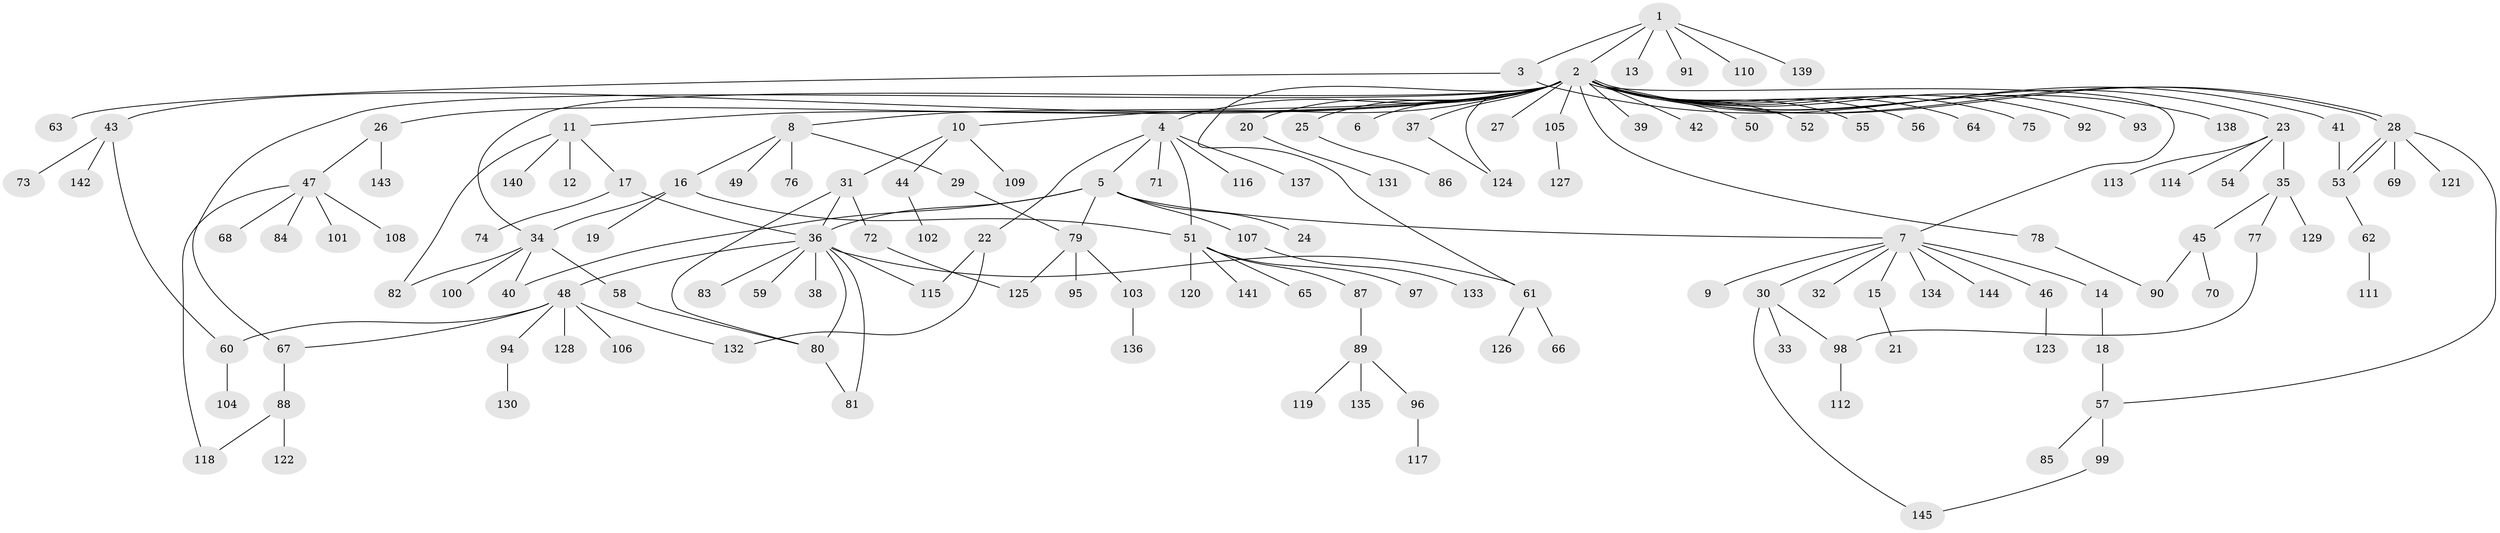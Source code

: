 // coarse degree distribution, {5: 0.044642857142857144, 31: 0.008928571428571428, 2: 0.16964285714285715, 12: 0.008928571428571428, 7: 0.017857142857142856, 1: 0.5803571428571429, 9: 0.008928571428571428, 4: 0.044642857142857144, 3: 0.09821428571428571, 6: 0.008928571428571428, 15: 0.008928571428571428}
// Generated by graph-tools (version 1.1) at 2025/23/03/03/25 07:23:50]
// undirected, 145 vertices, 170 edges
graph export_dot {
graph [start="1"]
  node [color=gray90,style=filled];
  1;
  2;
  3;
  4;
  5;
  6;
  7;
  8;
  9;
  10;
  11;
  12;
  13;
  14;
  15;
  16;
  17;
  18;
  19;
  20;
  21;
  22;
  23;
  24;
  25;
  26;
  27;
  28;
  29;
  30;
  31;
  32;
  33;
  34;
  35;
  36;
  37;
  38;
  39;
  40;
  41;
  42;
  43;
  44;
  45;
  46;
  47;
  48;
  49;
  50;
  51;
  52;
  53;
  54;
  55;
  56;
  57;
  58;
  59;
  60;
  61;
  62;
  63;
  64;
  65;
  66;
  67;
  68;
  69;
  70;
  71;
  72;
  73;
  74;
  75;
  76;
  77;
  78;
  79;
  80;
  81;
  82;
  83;
  84;
  85;
  86;
  87;
  88;
  89;
  90;
  91;
  92;
  93;
  94;
  95;
  96;
  97;
  98;
  99;
  100;
  101;
  102;
  103;
  104;
  105;
  106;
  107;
  108;
  109;
  110;
  111;
  112;
  113;
  114;
  115;
  116;
  117;
  118;
  119;
  120;
  121;
  122;
  123;
  124;
  125;
  126;
  127;
  128;
  129;
  130;
  131;
  132;
  133;
  134;
  135;
  136;
  137;
  138;
  139;
  140;
  141;
  142;
  143;
  144;
  145;
  1 -- 2;
  1 -- 3;
  1 -- 13;
  1 -- 91;
  1 -- 110;
  1 -- 139;
  2 -- 4;
  2 -- 6;
  2 -- 7;
  2 -- 8;
  2 -- 10;
  2 -- 11;
  2 -- 20;
  2 -- 23;
  2 -- 25;
  2 -- 26;
  2 -- 27;
  2 -- 28;
  2 -- 28;
  2 -- 34;
  2 -- 37;
  2 -- 39;
  2 -- 42;
  2 -- 43;
  2 -- 50;
  2 -- 52;
  2 -- 55;
  2 -- 56;
  2 -- 61;
  2 -- 64;
  2 -- 67;
  2 -- 75;
  2 -- 78;
  2 -- 92;
  2 -- 93;
  2 -- 105;
  2 -- 124;
  2 -- 138;
  3 -- 41;
  3 -- 63;
  4 -- 5;
  4 -- 22;
  4 -- 51;
  4 -- 71;
  4 -- 116;
  4 -- 137;
  5 -- 7;
  5 -- 24;
  5 -- 36;
  5 -- 40;
  5 -- 79;
  5 -- 107;
  7 -- 9;
  7 -- 14;
  7 -- 15;
  7 -- 30;
  7 -- 32;
  7 -- 46;
  7 -- 134;
  7 -- 144;
  8 -- 16;
  8 -- 29;
  8 -- 49;
  8 -- 76;
  10 -- 31;
  10 -- 44;
  10 -- 109;
  11 -- 12;
  11 -- 17;
  11 -- 82;
  11 -- 140;
  14 -- 18;
  15 -- 21;
  16 -- 19;
  16 -- 34;
  16 -- 51;
  17 -- 36;
  17 -- 74;
  18 -- 57;
  20 -- 131;
  22 -- 115;
  22 -- 132;
  23 -- 35;
  23 -- 54;
  23 -- 113;
  23 -- 114;
  25 -- 86;
  26 -- 47;
  26 -- 143;
  28 -- 53;
  28 -- 53;
  28 -- 57;
  28 -- 69;
  28 -- 121;
  29 -- 79;
  30 -- 33;
  30 -- 98;
  30 -- 145;
  31 -- 36;
  31 -- 72;
  31 -- 80;
  34 -- 40;
  34 -- 58;
  34 -- 82;
  34 -- 100;
  35 -- 45;
  35 -- 77;
  35 -- 129;
  36 -- 38;
  36 -- 48;
  36 -- 59;
  36 -- 61;
  36 -- 80;
  36 -- 81;
  36 -- 83;
  36 -- 115;
  37 -- 124;
  41 -- 53;
  43 -- 60;
  43 -- 73;
  43 -- 142;
  44 -- 102;
  45 -- 70;
  45 -- 90;
  46 -- 123;
  47 -- 68;
  47 -- 84;
  47 -- 101;
  47 -- 108;
  47 -- 118;
  48 -- 60;
  48 -- 67;
  48 -- 94;
  48 -- 106;
  48 -- 128;
  48 -- 132;
  51 -- 65;
  51 -- 87;
  51 -- 97;
  51 -- 120;
  51 -- 141;
  53 -- 62;
  57 -- 85;
  57 -- 99;
  58 -- 80;
  60 -- 104;
  61 -- 66;
  61 -- 126;
  62 -- 111;
  67 -- 88;
  72 -- 125;
  77 -- 98;
  78 -- 90;
  79 -- 95;
  79 -- 103;
  79 -- 125;
  80 -- 81;
  87 -- 89;
  88 -- 118;
  88 -- 122;
  89 -- 96;
  89 -- 119;
  89 -- 135;
  94 -- 130;
  96 -- 117;
  98 -- 112;
  99 -- 145;
  103 -- 136;
  105 -- 127;
  107 -- 133;
}

